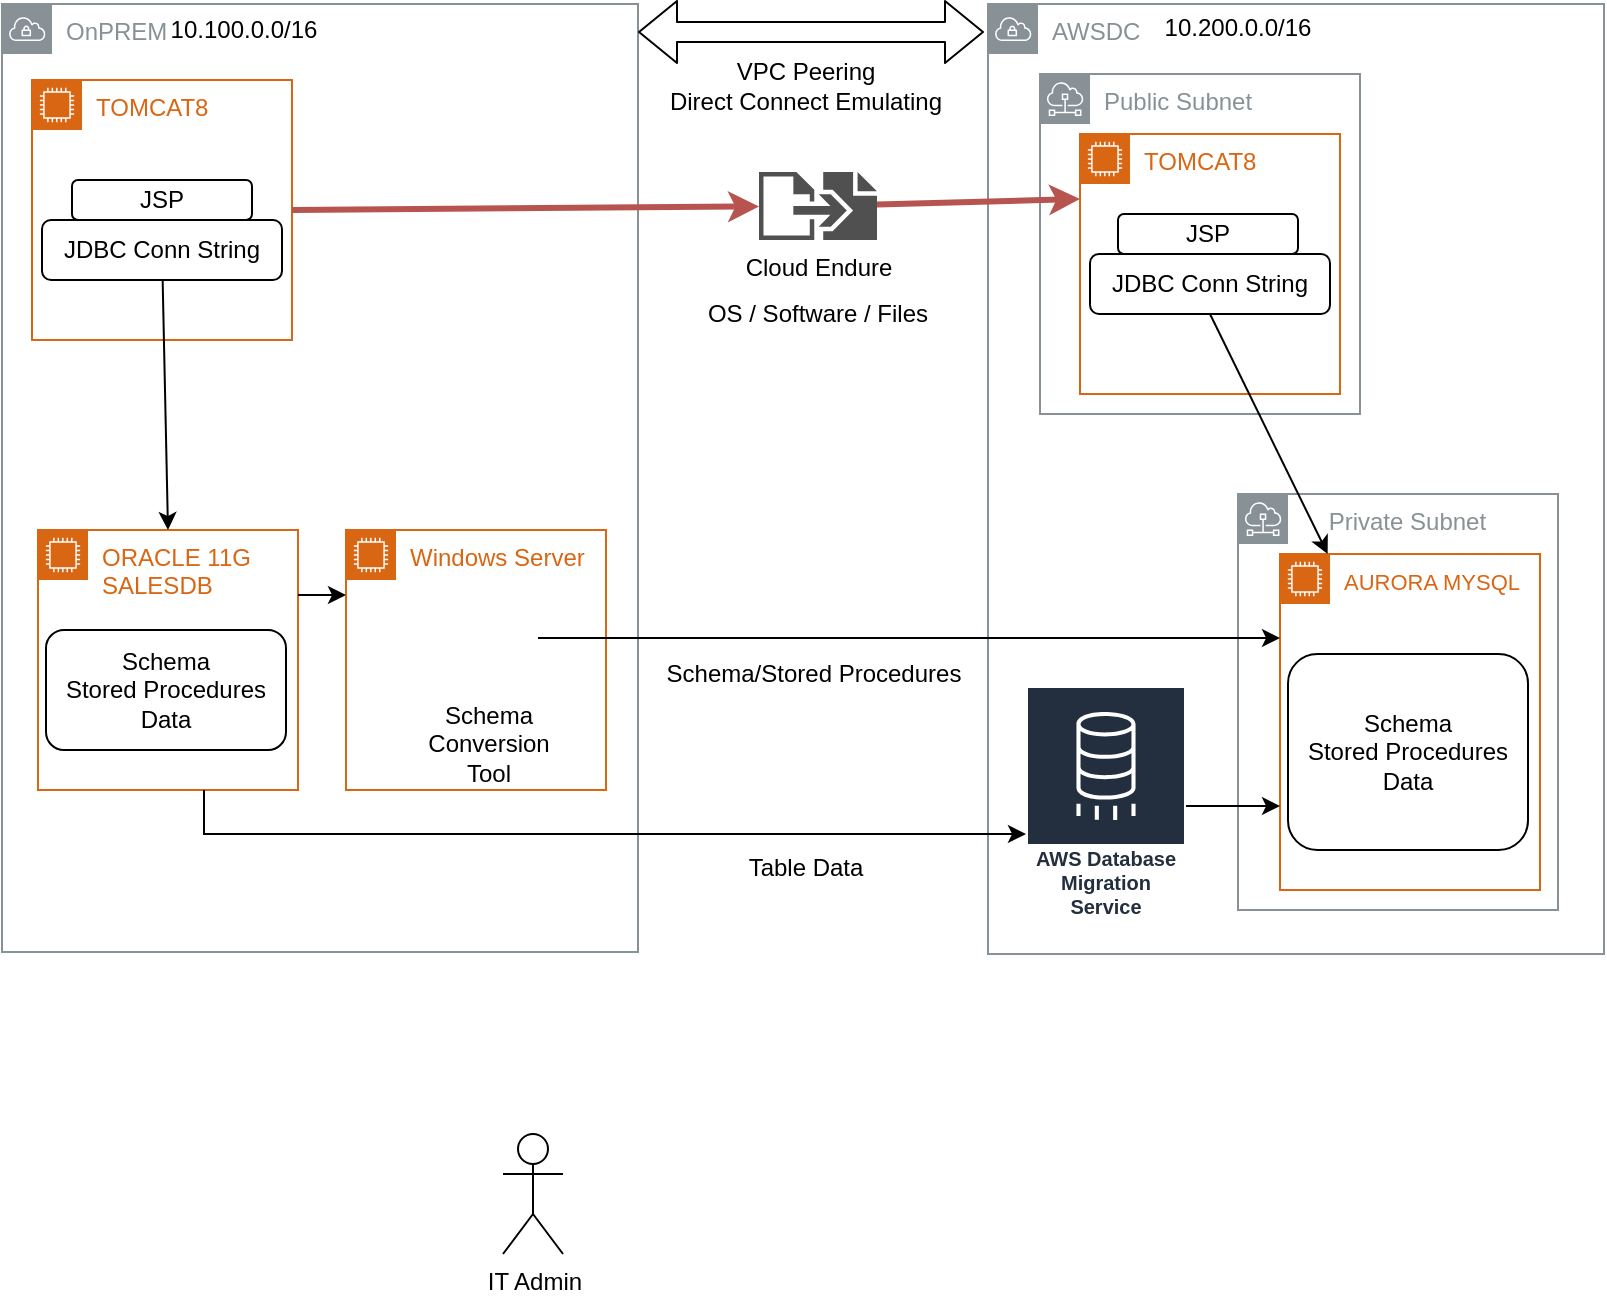 <mxfile version="12.9.0" type="github">
  <diagram id="bazxHvl_UKXMVMI2n2-C" name="Page-1">
    <mxGraphModel dx="861" dy="870" grid="0" gridSize="10" guides="1" tooltips="1" connect="1" arrows="1" fold="1" page="1" pageScale="1" pageWidth="850" pageHeight="1100" background="none" math="0" shadow="0">
      <root>
        <mxCell id="0" />
        <mxCell id="1" parent="0" />
        <mxCell id="zHzab9P2DYDksBdTa2nC-3" value="AWSDC" style="outlineConnect=0;gradientColor=none;html=1;whiteSpace=wrap;fontSize=12;fontStyle=0;shape=mxgraph.aws4.group;grIcon=mxgraph.aws4.group_vpc;strokeColor=#879196;fillColor=none;verticalAlign=top;align=left;spacingLeft=30;fontColor=#879196;dashed=0;" parent="1" vertex="1">
          <mxGeometry x="516" y="118" width="308" height="475" as="geometry" />
        </mxCell>
        <mxCell id="zHzab9P2DYDksBdTa2nC-11" value="&amp;nbsp; &amp;nbsp; Private Subnet" style="outlineConnect=0;gradientColor=none;html=1;whiteSpace=wrap;fontSize=12;fontStyle=0;shape=mxgraph.aws4.group;grIcon=mxgraph.aws4.group_subnet;strokeColor=#879196;fillColor=none;verticalAlign=top;align=left;spacingLeft=30;fontColor=#879196;dashed=0;" parent="1" vertex="1">
          <mxGeometry x="641" y="363" width="160" height="208" as="geometry" />
        </mxCell>
        <mxCell id="zHzab9P2DYDksBdTa2nC-8" value="Public Subnet" style="outlineConnect=0;gradientColor=none;html=1;whiteSpace=wrap;fontSize=12;fontStyle=0;shape=mxgraph.aws4.group;grIcon=mxgraph.aws4.group_subnet;strokeColor=#879196;fillColor=none;verticalAlign=top;align=left;spacingLeft=30;fontColor=#879196;dashed=0;" parent="1" vertex="1">
          <mxGeometry x="542" y="153" width="160" height="170" as="geometry" />
        </mxCell>
        <mxCell id="AjvQf6BMv66kx0xezKMl-2" value="OnPREM" style="outlineConnect=0;gradientColor=none;html=1;whiteSpace=wrap;fontSize=12;fontStyle=0;shape=mxgraph.aws4.group;grIcon=mxgraph.aws4.group_vpc;strokeColor=#879196;fillColor=none;verticalAlign=top;align=left;spacingLeft=30;fontColor=#879196;dashed=0;" parent="1" vertex="1">
          <mxGeometry x="23" y="118" width="318" height="474" as="geometry" />
        </mxCell>
        <mxCell id="zHzab9P2DYDksBdTa2nC-9" value="" style="group" parent="1" vertex="1" connectable="0">
          <mxGeometry x="561" y="183" width="131" height="130" as="geometry" />
        </mxCell>
        <mxCell id="zHzab9P2DYDksBdTa2nC-12" value="" style="group" parent="zHzab9P2DYDksBdTa2nC-9" vertex="1" connectable="0">
          <mxGeometry x="1" width="130" height="130" as="geometry" />
        </mxCell>
        <mxCell id="zHzab9P2DYDksBdTa2nC-4" value="TOMCAT8&amp;nbsp;" style="points=[[0,0],[0.25,0],[0.5,0],[0.75,0],[1,0],[1,0.25],[1,0.5],[1,0.75],[1,1],[0.75,1],[0.5,1],[0.25,1],[0,1],[0,0.75],[0,0.5],[0,0.25]];outlineConnect=0;gradientColor=none;html=1;whiteSpace=wrap;fontSize=12;fontStyle=0;shape=mxgraph.aws4.group;grIcon=mxgraph.aws4.group_ec2_instance_contents;strokeColor=#D86613;fillColor=none;verticalAlign=top;align=left;spacingLeft=30;fontColor=#D86613;dashed=0;" parent="zHzab9P2DYDksBdTa2nC-12" vertex="1">
          <mxGeometry width="130" height="130" as="geometry" />
        </mxCell>
        <mxCell id="zHzab9P2DYDksBdTa2nC-6" value="JSP" style="rounded=1;whiteSpace=wrap;html=1;" parent="zHzab9P2DYDksBdTa2nC-12" vertex="1">
          <mxGeometry x="19" y="40" width="90" height="20" as="geometry" />
        </mxCell>
        <mxCell id="zHzab9P2DYDksBdTa2nC-17" value="JDBC Conn String" style="rounded=1;whiteSpace=wrap;html=1;" parent="zHzab9P2DYDksBdTa2nC-12" vertex="1">
          <mxGeometry x="5" y="60" width="120" height="30" as="geometry" />
        </mxCell>
        <mxCell id="zHzab9P2DYDksBdTa2nC-10" value="" style="group" parent="1" vertex="1" connectable="0">
          <mxGeometry x="662" y="393" width="130" height="168" as="geometry" />
        </mxCell>
        <mxCell id="zHzab9P2DYDksBdTa2nC-5" value="&lt;span style=&quot;font-size: 11px&quot;&gt;AURORA MYSQL&lt;/span&gt;" style="points=[[0,0],[0.25,0],[0.5,0],[0.75,0],[1,0],[1,0.25],[1,0.5],[1,0.75],[1,1],[0.75,1],[0.5,1],[0.25,1],[0,1],[0,0.75],[0,0.5],[0,0.25]];outlineConnect=0;gradientColor=none;html=1;whiteSpace=wrap;fontSize=12;fontStyle=0;shape=mxgraph.aws4.group;grIcon=mxgraph.aws4.group_ec2_instance_contents;strokeColor=#D86613;fillColor=none;verticalAlign=top;align=left;spacingLeft=30;fontColor=#D86613;dashed=0;" parent="zHzab9P2DYDksBdTa2nC-10" vertex="1">
          <mxGeometry width="130" height="168" as="geometry" />
        </mxCell>
        <mxCell id="zHzab9P2DYDksBdTa2nC-7" value="Schema&lt;br&gt;Stored Procedures&lt;br&gt;Data" style="rounded=1;whiteSpace=wrap;html=1;" parent="zHzab9P2DYDksBdTa2nC-10" vertex="1">
          <mxGeometry x="4" y="50" width="120" height="98" as="geometry" />
        </mxCell>
        <mxCell id="zHzab9P2DYDksBdTa2nC-13" value="" style="group" parent="1" vertex="1" connectable="0">
          <mxGeometry x="41" y="381" width="130" height="130" as="geometry" />
        </mxCell>
        <mxCell id="AjvQf6BMv66kx0xezKMl-7" value="ORACLE 11G&lt;br&gt;SALESDB&amp;nbsp;" style="points=[[0,0],[0.25,0],[0.5,0],[0.75,0],[1,0],[1,0.25],[1,0.5],[1,0.75],[1,1],[0.75,1],[0.5,1],[0.25,1],[0,1],[0,0.75],[0,0.5],[0,0.25]];outlineConnect=0;gradientColor=none;html=1;whiteSpace=wrap;fontSize=12;fontStyle=0;shape=mxgraph.aws4.group;grIcon=mxgraph.aws4.group_ec2_instance_contents;strokeColor=#D86613;fillColor=none;verticalAlign=top;align=left;spacingLeft=30;fontColor=#D86613;dashed=0;" parent="zHzab9P2DYDksBdTa2nC-13" vertex="1">
          <mxGeometry width="130" height="130" as="geometry" />
        </mxCell>
        <mxCell id="zHzab9P2DYDksBdTa2nC-2" value="Schema&lt;br&gt;Stored Procedures&lt;br&gt;Data" style="rounded=1;whiteSpace=wrap;html=1;" parent="zHzab9P2DYDksBdTa2nC-13" vertex="1">
          <mxGeometry x="4" y="50" width="120" height="60" as="geometry" />
        </mxCell>
        <mxCell id="zHzab9P2DYDksBdTa2nC-15" value="" style="group" parent="1" vertex="1" connectable="0">
          <mxGeometry x="38" y="166" width="130" height="140" as="geometry" />
        </mxCell>
        <mxCell id="AjvQf6BMv66kx0xezKMl-6" value="TOMCAT8&amp;nbsp;" style="points=[[0,0],[0.25,0],[0.5,0],[0.75,0],[1,0],[1,0.25],[1,0.5],[1,0.75],[1,1],[0.75,1],[0.5,1],[0.25,1],[0,1],[0,0.75],[0,0.5],[0,0.25]];outlineConnect=0;gradientColor=none;html=1;whiteSpace=wrap;fontSize=12;fontStyle=0;shape=mxgraph.aws4.group;grIcon=mxgraph.aws4.group_ec2_instance_contents;strokeColor=#D86613;fillColor=none;verticalAlign=top;align=left;spacingLeft=30;fontColor=#D86613;dashed=0;" parent="zHzab9P2DYDksBdTa2nC-15" vertex="1">
          <mxGeometry y="-10" width="130" height="130" as="geometry" />
        </mxCell>
        <mxCell id="zHzab9P2DYDksBdTa2nC-1" value="JSP" style="rounded=1;whiteSpace=wrap;html=1;" parent="zHzab9P2DYDksBdTa2nC-15" vertex="1">
          <mxGeometry x="20" y="40" width="90" height="20" as="geometry" />
        </mxCell>
        <mxCell id="zHzab9P2DYDksBdTa2nC-16" value="JDBC Conn String" style="rounded=1;whiteSpace=wrap;html=1;" parent="zHzab9P2DYDksBdTa2nC-15" vertex="1">
          <mxGeometry x="5" y="60" width="120" height="30" as="geometry" />
        </mxCell>
        <mxCell id="zHzab9P2DYDksBdTa2nC-18" value="" style="endArrow=classic;html=1;entryX=0.5;entryY=0;entryDx=0;entryDy=0;" parent="1" source="zHzab9P2DYDksBdTa2nC-16" target="AjvQf6BMv66kx0xezKMl-7" edge="1">
          <mxGeometry width="50" height="50" relative="1" as="geometry">
            <mxPoint x="23" y="578" as="sourcePoint" />
            <mxPoint x="73" y="528" as="targetPoint" />
          </mxGeometry>
        </mxCell>
        <mxCell id="zHzab9P2DYDksBdTa2nC-19" value="" style="endArrow=classic;html=1;exitX=0.5;exitY=1;exitDx=0;exitDy=0;" parent="1" source="zHzab9P2DYDksBdTa2nC-17" target="zHzab9P2DYDksBdTa2nC-5" edge="1">
          <mxGeometry width="50" height="50" relative="1" as="geometry">
            <mxPoint x="757.5" y="263" as="sourcePoint" />
            <mxPoint x="757.5" y="373" as="targetPoint" />
          </mxGeometry>
        </mxCell>
        <mxCell id="thpAZCQ8_dKzy4YzaB0K-42" style="edgeStyle=orthogonalEdgeStyle;rounded=0;orthogonalLoop=1;jettySize=auto;html=1;entryX=0;entryY=0.75;entryDx=0;entryDy=0;" edge="1" parent="1" source="zHzab9P2DYDksBdTa2nC-23" target="zHzab9P2DYDksBdTa2nC-5">
          <mxGeometry relative="1" as="geometry" />
        </mxCell>
        <mxCell id="zHzab9P2DYDksBdTa2nC-23" value="AWS Database Migration Service" style="outlineConnect=0;fontColor=#232F3E;gradientColor=none;strokeColor=#ffffff;fillColor=#232F3E;dashed=0;verticalLabelPosition=middle;verticalAlign=bottom;align=center;html=1;whiteSpace=wrap;fontSize=10;fontStyle=1;spacing=3;shape=mxgraph.aws4.productIcon;prIcon=mxgraph.aws4.database_migration_service;" parent="1" vertex="1">
          <mxGeometry x="535" y="459" width="80" height="120" as="geometry" />
        </mxCell>
        <mxCell id="zHzab9P2DYDksBdTa2nC-24" value="Cloud Endure" style="pointerEvents=1;shadow=0;dashed=0;html=1;strokeColor=none;fillColor=#505050;labelPosition=center;verticalLabelPosition=bottom;verticalAlign=top;outlineConnect=0;align=center;shape=mxgraph.office.concepts.migration;" parent="1" vertex="1">
          <mxGeometry x="401.5" y="202" width="59" height="34" as="geometry" />
        </mxCell>
        <mxCell id="zHzab9P2DYDksBdTa2nC-28" value="" style="endArrow=classic;html=1;fillColor=#f8cecc;strokeColor=#b85450;exitX=1;exitY=0.5;exitDx=0;exitDy=0;strokeWidth=3;" parent="1" source="AjvQf6BMv66kx0xezKMl-6" target="zHzab9P2DYDksBdTa2nC-24" edge="1">
          <mxGeometry width="50" height="50" relative="1" as="geometry">
            <mxPoint x="201" y="213" as="sourcePoint" />
            <mxPoint x="251" y="163" as="targetPoint" />
          </mxGeometry>
        </mxCell>
        <mxCell id="zHzab9P2DYDksBdTa2nC-29" value="" style="endArrow=classic;html=1;fillColor=#f8cecc;strokeColor=#b85450;strokeWidth=3;entryX=0;entryY=0.25;entryDx=0;entryDy=0;" parent="1" source="zHzab9P2DYDksBdTa2nC-24" target="zHzab9P2DYDksBdTa2nC-4" edge="1">
          <mxGeometry width="50" height="50" relative="1" as="geometry">
            <mxPoint x="586" y="228.5" as="sourcePoint" />
            <mxPoint x="701" y="193.5" as="targetPoint" />
          </mxGeometry>
        </mxCell>
        <mxCell id="zHzab9P2DYDksBdTa2nC-39" value="Schema/Stored Procedures" style="text;html=1;strokeColor=none;fillColor=none;align=center;verticalAlign=middle;whiteSpace=wrap;rounded=0;fontStyle=0" parent="1" vertex="1">
          <mxGeometry x="349" y="443" width="160" height="20" as="geometry" />
        </mxCell>
        <mxCell id="zHzab9P2DYDksBdTa2nC-42" value="OS / Software / Files" style="text;html=1;strokeColor=none;fillColor=none;align=center;verticalAlign=middle;whiteSpace=wrap;rounded=0;" parent="1" vertex="1">
          <mxGeometry x="351" y="263" width="160" height="20" as="geometry" />
        </mxCell>
        <mxCell id="zHzab9P2DYDksBdTa2nC-43" value="Table Data" style="text;html=1;strokeColor=none;fillColor=none;align=center;verticalAlign=middle;whiteSpace=wrap;rounded=0;" parent="1" vertex="1">
          <mxGeometry x="345" y="540" width="160" height="20" as="geometry" />
        </mxCell>
        <mxCell id="thpAZCQ8_dKzy4YzaB0K-5" value="" style="group" vertex="1" connectable="0" parent="1">
          <mxGeometry x="195" y="381" width="130" height="130" as="geometry" />
        </mxCell>
        <mxCell id="thpAZCQ8_dKzy4YzaB0K-6" value="Windows Server" style="points=[[0,0],[0.25,0],[0.5,0],[0.75,0],[1,0],[1,0.25],[1,0.5],[1,0.75],[1,1],[0.75,1],[0.5,1],[0.25,1],[0,1],[0,0.75],[0,0.5],[0,0.25]];outlineConnect=0;gradientColor=none;html=1;whiteSpace=wrap;fontSize=12;fontStyle=0;shape=mxgraph.aws4.group;grIcon=mxgraph.aws4.group_ec2_instance_contents;strokeColor=#D86613;fillColor=none;verticalAlign=top;align=left;spacingLeft=30;fontColor=#D86613;dashed=0;" vertex="1" parent="thpAZCQ8_dKzy4YzaB0K-5">
          <mxGeometry width="130" height="130" as="geometry" />
        </mxCell>
        <mxCell id="zHzab9P2DYDksBdTa2nC-21" value="&lt;font color=&quot;#000000&quot;&gt;Schema &lt;br&gt;Conversion &lt;br&gt;Tool&lt;/font&gt;" style="shape=image;html=1;verticalAlign=top;verticalLabelPosition=bottom;labelBackgroundColor=#ffffff;imageAspect=0;aspect=fixed;image=https://cdn0.iconfinder.com/data/icons/social-flat-rounded-rects/512/aws-128.png" parent="thpAZCQ8_dKzy4YzaB0K-5" vertex="1">
          <mxGeometry x="46" y="29" width="50" height="50" as="geometry" />
        </mxCell>
        <mxCell id="thpAZCQ8_dKzy4YzaB0K-8" value="10.100.0.0/16&lt;br&gt;" style="text;html=1;strokeColor=none;fillColor=none;align=center;verticalAlign=middle;whiteSpace=wrap;rounded=0;" vertex="1" parent="1">
          <mxGeometry x="124" y="121" width="40" height="20" as="geometry" />
        </mxCell>
        <mxCell id="thpAZCQ8_dKzy4YzaB0K-9" value="10.200.0.0/16" style="text;html=1;strokeColor=none;fillColor=none;align=center;verticalAlign=middle;whiteSpace=wrap;rounded=0;" vertex="1" parent="1">
          <mxGeometry x="621" y="121" width="40" height="17" as="geometry" />
        </mxCell>
        <mxCell id="thpAZCQ8_dKzy4YzaB0K-15" value="" style="shape=flexArrow;endArrow=classic;startArrow=classic;html=1;" edge="1" parent="1">
          <mxGeometry width="50" height="50" relative="1" as="geometry">
            <mxPoint x="341" y="132" as="sourcePoint" />
            <mxPoint x="514" y="132" as="targetPoint" />
          </mxGeometry>
        </mxCell>
        <mxCell id="thpAZCQ8_dKzy4YzaB0K-16" value="VPC Peering&lt;br&gt;Direct Connect Emulating" style="text;html=1;strokeColor=none;fillColor=none;align=center;verticalAlign=middle;whiteSpace=wrap;rounded=1;" vertex="1" parent="1">
          <mxGeometry x="345" y="149" width="160" height="20" as="geometry" />
        </mxCell>
        <mxCell id="thpAZCQ8_dKzy4YzaB0K-18" value="&lt;font color=&quot;#000000&quot;&gt;&amp;nbsp; IT Admin&amp;nbsp;&amp;nbsp;&lt;br&gt;&lt;/font&gt;" style="shape=umlActor;verticalLabelPosition=bottom;labelBackgroundColor=#ffffff;verticalAlign=top;html=1;outlineConnect=0;rounded=1;" vertex="1" parent="1">
          <mxGeometry x="273.5" y="683" width="30" height="60" as="geometry" />
        </mxCell>
        <mxCell id="thpAZCQ8_dKzy4YzaB0K-26" value="" style="endArrow=classic;html=1;exitX=1;exitY=0.25;exitDx=0;exitDy=0;entryX=0;entryY=0.25;entryDx=0;entryDy=0;" edge="1" parent="1" source="AjvQf6BMv66kx0xezKMl-7" target="thpAZCQ8_dKzy4YzaB0K-6">
          <mxGeometry width="50" height="50" relative="1" as="geometry">
            <mxPoint x="206" y="546" as="sourcePoint" />
            <mxPoint x="256" y="496" as="targetPoint" />
          </mxGeometry>
        </mxCell>
        <mxCell id="thpAZCQ8_dKzy4YzaB0K-39" style="edgeStyle=orthogonalEdgeStyle;rounded=0;orthogonalLoop=1;jettySize=auto;html=1;" edge="1" parent="1" source="AjvQf6BMv66kx0xezKMl-7" target="zHzab9P2DYDksBdTa2nC-23">
          <mxGeometry relative="1" as="geometry">
            <Array as="points">
              <mxPoint x="124" y="533" />
            </Array>
          </mxGeometry>
        </mxCell>
        <mxCell id="thpAZCQ8_dKzy4YzaB0K-40" style="edgeStyle=orthogonalEdgeStyle;rounded=0;orthogonalLoop=1;jettySize=auto;html=1;entryX=0;entryY=0.25;entryDx=0;entryDy=0;" edge="1" parent="1" source="zHzab9P2DYDksBdTa2nC-21" target="zHzab9P2DYDksBdTa2nC-5">
          <mxGeometry relative="1" as="geometry" />
        </mxCell>
      </root>
    </mxGraphModel>
  </diagram>
</mxfile>
